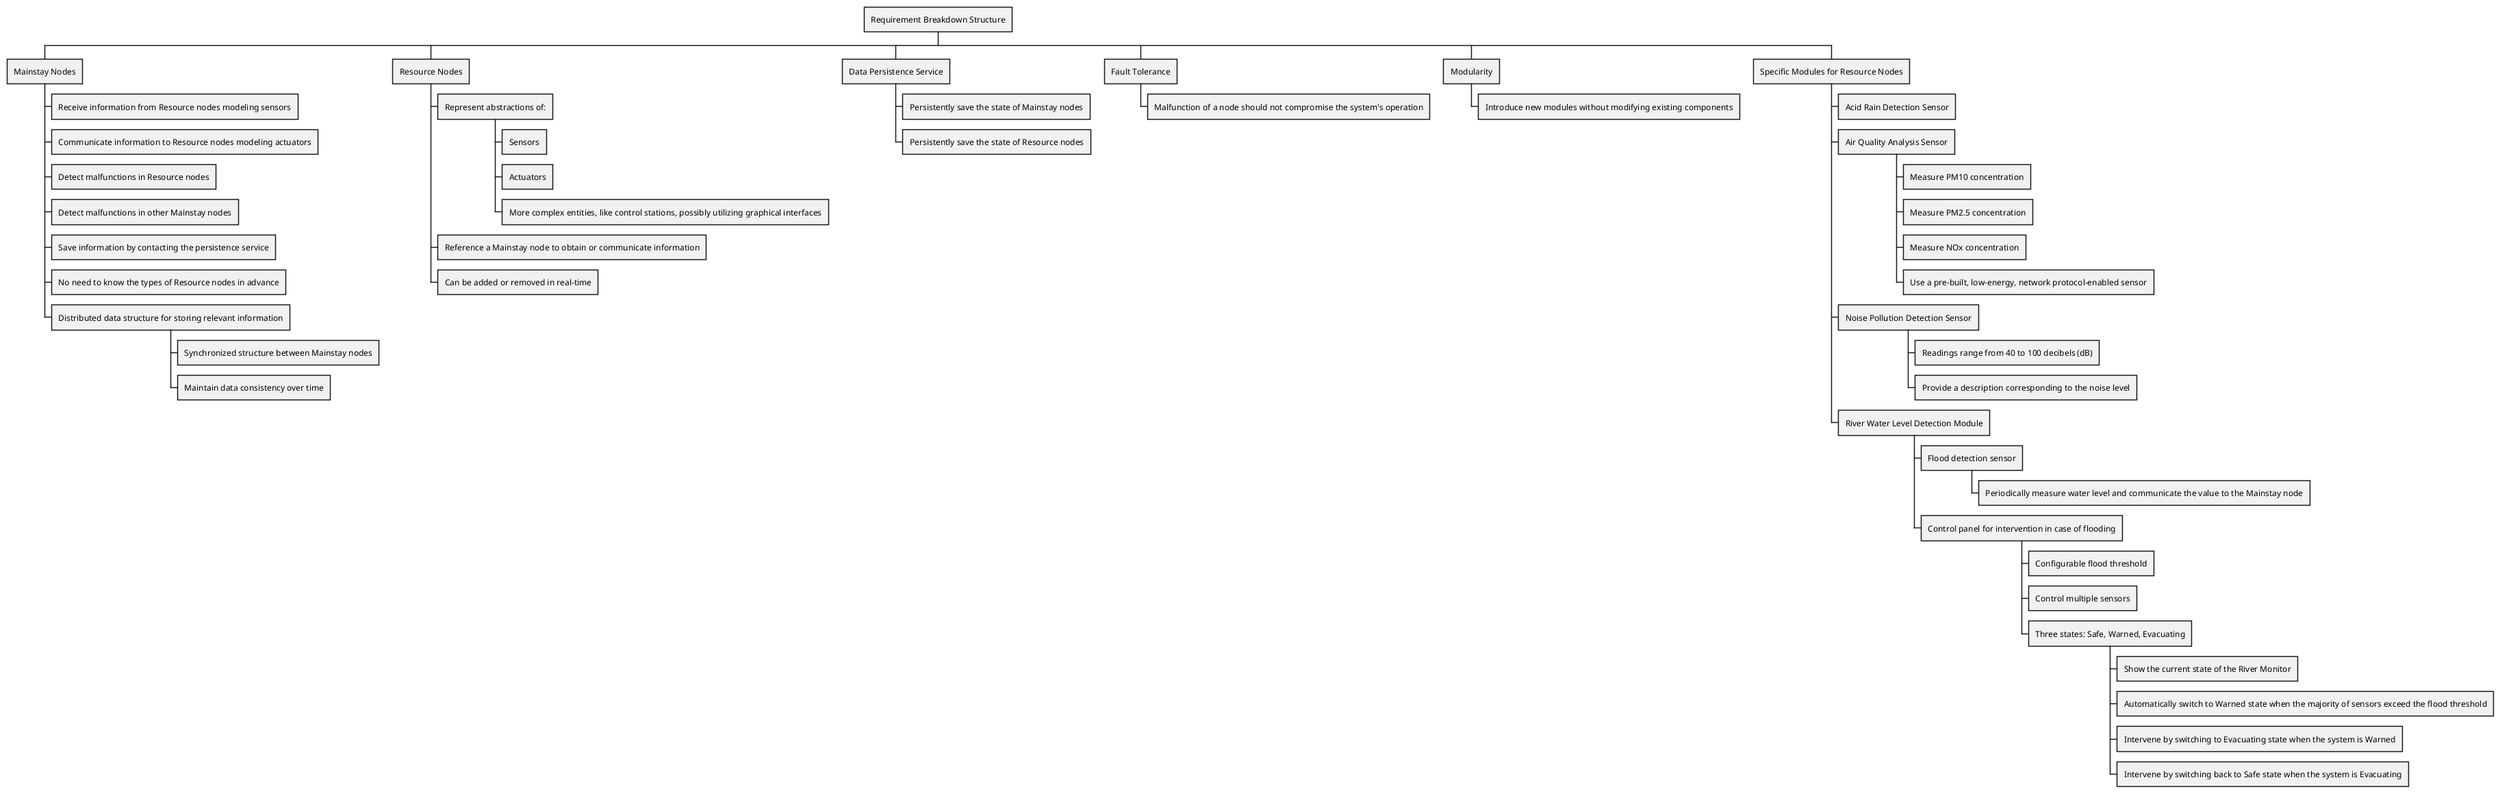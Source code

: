 @startwbs
* Requirement Breakdown Structure
** Mainstay Nodes
*** Receive information from Resource nodes modeling sensors
*** Communicate information to Resource nodes modeling actuators
*** Detect malfunctions in Resource nodes
*** Detect malfunctions in other Mainstay nodes
*** Save information by contacting the persistence service
*** No need to know the types of Resource nodes in advance
*** Distributed data structure for storing relevant information
**** Synchronized structure between Mainstay nodes
**** Maintain data consistency over time
** Resource Nodes
*** Represent abstractions of:
**** Sensors
**** Actuators
**** More complex entities, like control stations, possibly utilizing graphical interfaces
*** Reference a Mainstay node to obtain or communicate information
*** Can be added or removed in real-time
** Data Persistence Service
*** Persistently save the state of Mainstay nodes
*** Persistently save the state of Resource nodes
** Fault Tolerance
*** Malfunction of a node should not compromise the system's operation
** Modularity
*** Introduce new modules without modifying existing components
** Specific Modules for Resource Nodes
*** Acid Rain Detection Sensor
*** Air Quality Analysis Sensor
**** Measure PM10 concentration
**** Measure PM2.5 concentration
**** Measure NOx concentration
**** Use a pre-built, low-energy, network protocol-enabled sensor
*** Noise Pollution Detection Sensor
**** Readings range from 40 to 100 decibels (dB)
**** Provide a description corresponding to the noise level
*** River Water Level Detection Module
**** Flood detection sensor
***** Periodically measure water level and communicate the value to the Mainstay node
**** Control panel for intervention in case of flooding
***** Configurable flood threshold
***** Control multiple sensors
***** Three states: Safe, Warned, Evacuating
****** Show the current state of the River Monitor
****** Automatically switch to Warned state when the majority of sensors exceed the flood threshold
****** Intervene by switching to Evacuating state when the system is Warned
****** Intervene by switching back to Safe state when the system is Evacuating
@endwbs
